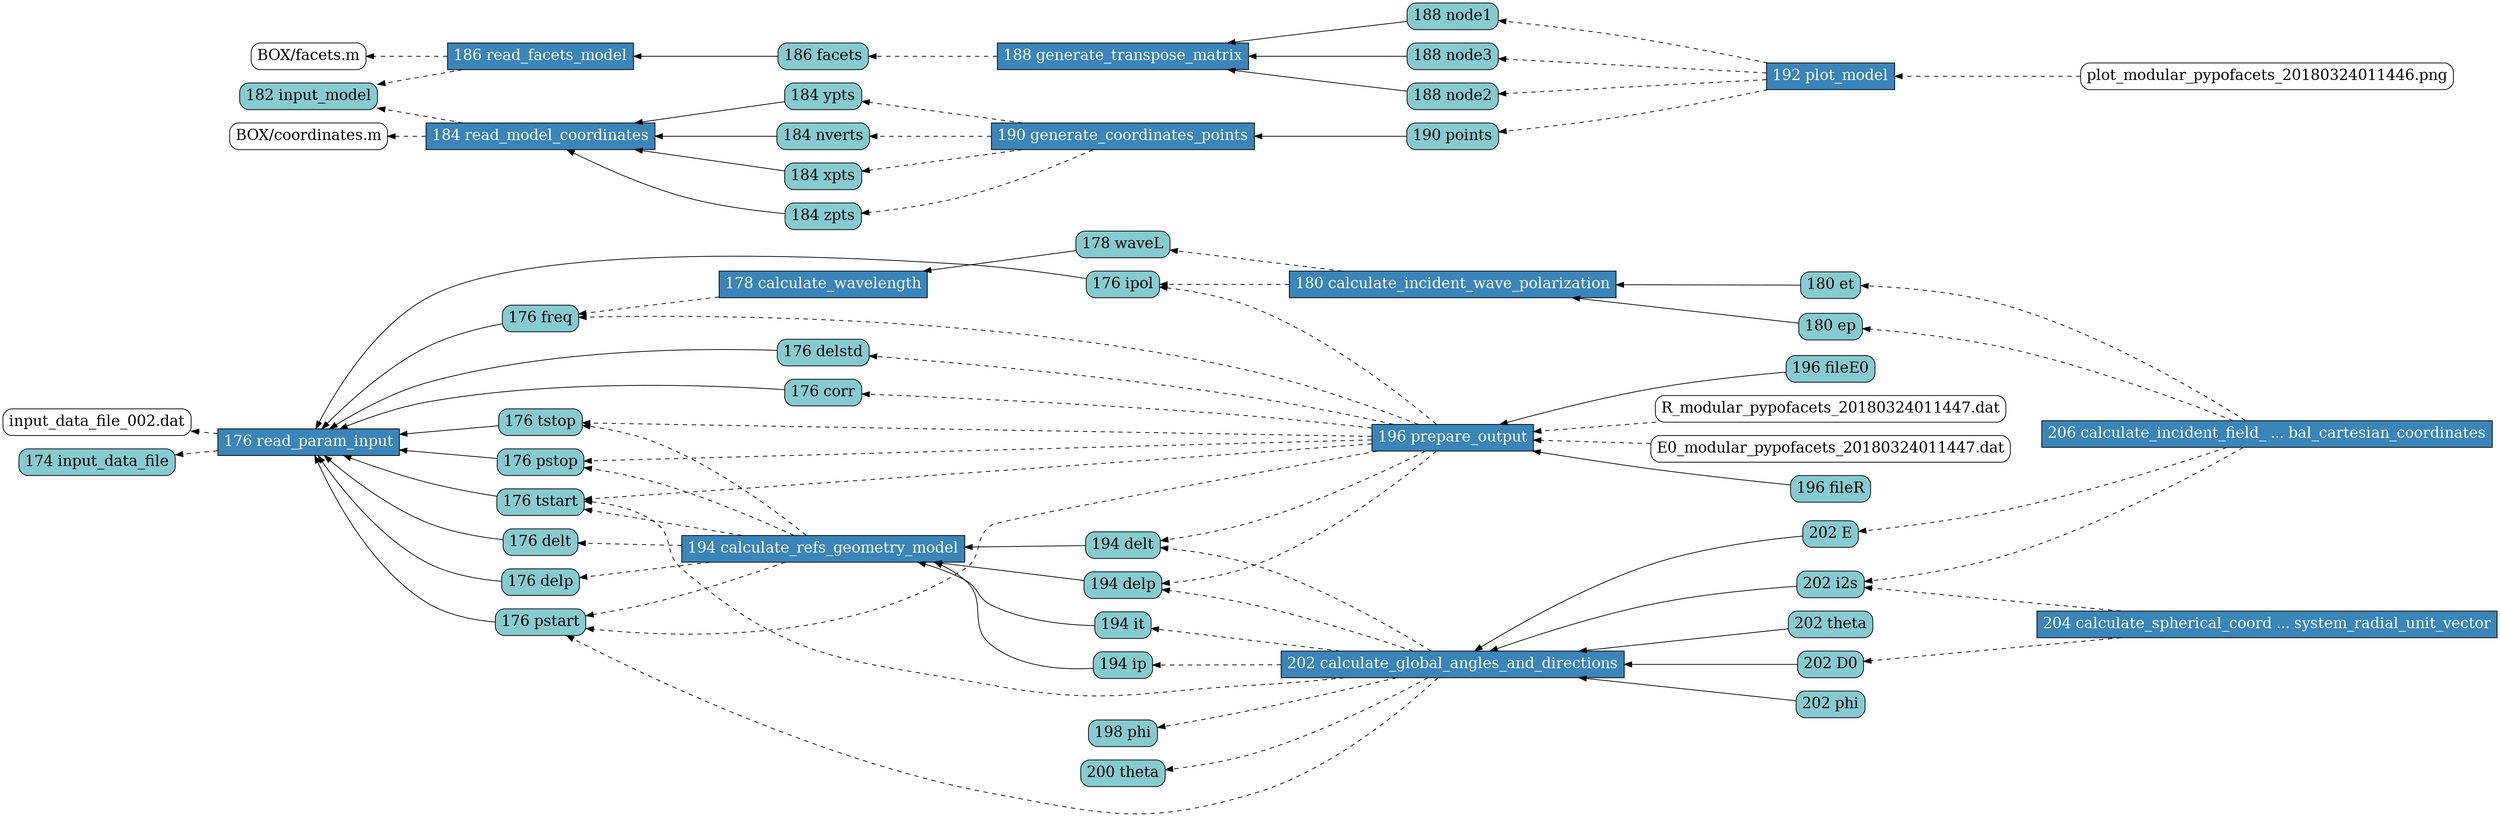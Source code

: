 digraph dependency {
    rankdir=RL;
    node[fontsize=20]
    a_1 [label="input_data_file_002.dat" fillcolor="white" fontcolor="black" shape="box" style="rounded,filled"];
    v_1_36 [label="176 read_param_input" fillcolor="#3A85B9" fontcolor="white" shape="box" style="filled"];
    v_1_33 [label="174 input_data_file" fillcolor="#85CBD0" fontcolor="black" shape="box" style="rounded,filled"];
    v_1_37 [label="176 delstd" fillcolor="#85CBD0" fontcolor="black" shape="box" style="rounded,filled"];
    v_1_38 [label="176 ipol" fillcolor="#85CBD0" fontcolor="black" shape="box" style="rounded,filled"];
    v_1_39 [label="176 tstart" fillcolor="#85CBD0" fontcolor="black" shape="box" style="rounded,filled"];
    v_1_40 [label="176 pstart" fillcolor="#85CBD0" fontcolor="black" shape="box" style="rounded,filled"];
    v_1_41 [label="176 delp" fillcolor="#85CBD0" fontcolor="black" shape="box" style="rounded,filled"];
    v_1_42 [label="176 delt" fillcolor="#85CBD0" fontcolor="black" shape="box" style="rounded,filled"];
    v_1_43 [label="176 corr" fillcolor="#85CBD0" fontcolor="black" shape="box" style="rounded,filled"];
    v_1_44 [label="176 tstop" fillcolor="#85CBD0" fontcolor="black" shape="box" style="rounded,filled"];
    v_1_45 [label="176 freq" fillcolor="#85CBD0" fontcolor="black" shape="box" style="rounded,filled"];
    v_1_46 [label="176 pstop" fillcolor="#85CBD0" fontcolor="black" shape="box" style="rounded,filled"];
    v_1_49 [label="178 calculate_wavelength" fillcolor="#3A85B9" fontcolor="white" shape="box" style="filled"];
    v_1_50 [label="178 waveL" fillcolor="#85CBD0" fontcolor="black" shape="box" style="rounded,filled"];
    v_1_53 [label="180 calculate_incident_wave_polarization" fillcolor="#3A85B9" fontcolor="white" shape="box" style="filled"];
    v_1_54 [label="180 et" fillcolor="#85CBD0" fontcolor="black" shape="box" style="rounded,filled"];
    v_1_55 [label="180 ep" fillcolor="#85CBD0" fontcolor="black" shape="box" style="rounded,filled"];
    a_2 [label="BOX/coordinates.m" fillcolor="white" fontcolor="black" shape="box" style="rounded,filled"];
    v_1_59 [label="184 read_model_coordinates" fillcolor="#3A85B9" fontcolor="white" shape="box" style="filled"];
    v_1_56 [label="182 input_model" fillcolor="#85CBD0" fontcolor="black" shape="box" style="rounded,filled"];
    v_1_60 [label="184 ypts" fillcolor="#85CBD0" fontcolor="black" shape="box" style="rounded,filled"];
    v_1_61 [label="184 nverts" fillcolor="#85CBD0" fontcolor="black" shape="box" style="rounded,filled"];
    v_1_62 [label="184 xpts" fillcolor="#85CBD0" fontcolor="black" shape="box" style="rounded,filled"];
    v_1_63 [label="184 zpts" fillcolor="#85CBD0" fontcolor="black" shape="box" style="rounded,filled"];
    a_3 [label="BOX/facets.m" fillcolor="white" fontcolor="black" shape="box" style="rounded,filled"];
    v_1_66 [label="186 read_facets_model" fillcolor="#3A85B9" fontcolor="white" shape="box" style="filled"];
    v_1_67 [label="186 facets" fillcolor="#85CBD0" fontcolor="black" shape="box" style="rounded,filled"];
    v_1_71 [label="188 generate_transpose_matrix" fillcolor="#3A85B9" fontcolor="white" shape="box" style="filled"];
    v_1_72 [label="188 node1" fillcolor="#85CBD0" fontcolor="black" shape="box" style="rounded,filled"];
    v_1_73 [label="188 node3" fillcolor="#85CBD0" fontcolor="black" shape="box" style="rounded,filled"];
    v_1_74 [label="188 node2" fillcolor="#85CBD0" fontcolor="black" shape="box" style="rounded,filled"];
    v_1_80 [label="190 generate_coordinates_points" fillcolor="#3A85B9" fontcolor="white" shape="box" style="filled"];
    v_1_81 [label="190 points" fillcolor="#85CBD0" fontcolor="black" shape="box" style="rounded,filled"];
    a_6 [label="plot_modular_pypofacets_20180324011446.png" fillcolor="white" fontcolor="black" shape="box" style="rounded,filled"];
    v_1_87 [label="192 plot_model" fillcolor="#3A85B9" fontcolor="white" shape="box" style="filled"];
    v_1_90 [label="194 calculate_refs_geometry_model" fillcolor="#3A85B9" fontcolor="white" shape="box" style="filled"];
    v_1_91 [label="194 ip" fillcolor="#85CBD0" fontcolor="black" shape="box" style="rounded,filled"];
    v_1_92 [label="194 it" fillcolor="#85CBD0" fontcolor="black" shape="box" style="rounded,filled"];
    v_1_93 [label="194 delt" fillcolor="#85CBD0" fontcolor="black" shape="box" style="rounded,filled"];
    v_1_94 [label="194 delp" fillcolor="#85CBD0" fontcolor="black" shape="box" style="rounded,filled"];
    a_7 [label="R_modular_pypofacets_20180324011447.dat" fillcolor="white" fontcolor="black" shape="box" style="rounded,filled"];
    a_8 [label="E0_modular_pypofacets_20180324011447.dat" fillcolor="white" fontcolor="black" shape="box" style="rounded,filled"];
    v_1_97 [label="196 prepare_output" fillcolor="#3A85B9" fontcolor="white" shape="box" style="filled"];
    v_1_98 [label="196 fileR" fillcolor="#85CBD0" fontcolor="black" shape="box" style="rounded,filled"];
    v_1_99 [label="196 fileE0" fillcolor="#85CBD0" fontcolor="black" shape="box" style="rounded,filled"];
    v_1_106 [label="202 calculate_global_angles_and_directions" fillcolor="#3A85B9" fontcolor="white" shape="box" style="filled"];
    v_1_100 [label="198 phi" fillcolor="#85CBD0" fontcolor="black" shape="box" style="rounded,filled"];
    v_1_101 [label="200 theta" fillcolor="#85CBD0" fontcolor="black" shape="box" style="rounded,filled"];
    v_1_107 [label="202 phi" fillcolor="#85CBD0" fontcolor="black" shape="box" style="rounded,filled"];
    v_1_108 [label="202 E" fillcolor="#85CBD0" fontcolor="black" shape="box" style="rounded,filled"];
    v_1_109 [label="202 i2s" fillcolor="#85CBD0" fontcolor="black" shape="box" style="rounded,filled"];
    v_1_110 [label="202 theta" fillcolor="#85CBD0" fontcolor="black" shape="box" style="rounded,filled"];
    v_1_111 [label="202 D0" fillcolor="#85CBD0" fontcolor="black" shape="box" style="rounded,filled"];
    v_1_116 [label="204 calculate_spherical_coord ... system_radial_unit_vector" fillcolor="#3A85B9" fontcolor="white" shape="box" style="filled"];
    v_1_121 [label="206 calculate_incident_field_ ... bal_cartesian_coordinates" fillcolor="#3A85B9" fontcolor="white" shape="box" style="filled"];
    v_1_72 -> v_1_71 [style=""];
    v_1_97 -> v_1_46 [style="dashed"];
    v_1_81 -> v_1_80 [style=""];
    v_1_107 -> v_1_106 [style=""];
    a_6 -> v_1_87 [style="dashed"];
    v_1_80 -> v_1_60 [style="dashed"];
    v_1_53 -> v_1_50 [style="dashed"];
    v_1_121 -> v_1_55 [style="dashed"];
    v_1_116 -> v_1_111 [style="dashed"];
    v_1_63 -> v_1_59 [style=""];
    v_1_45 -> v_1_36 [style=""];
    a_8 -> v_1_97 [style="dashed"];
    a_7 -> v_1_97 [style="dashed"];
    v_1_87 -> v_1_72 [style="dashed"];
    v_1_38 -> v_1_36 [style=""];
    v_1_87 -> v_1_74 [style="dashed"];
    v_1_97 -> v_1_40 [style="dashed"];
    v_1_106 -> v_1_40 [style="dashed"];
    v_1_44 -> v_1_36 [style=""];
    v_1_90 -> v_1_39 [style="dashed"];
    v_1_62 -> v_1_59 [style=""];
    v_1_106 -> v_1_91 [style="dashed"];
    v_1_37 -> v_1_36 [style=""];
    v_1_80 -> v_1_61 [style="dashed"];
    v_1_97 -> v_1_44 [style="dashed"];
    v_1_50 -> v_1_49 [style=""];
    v_1_97 -> v_1_45 [style="dashed"];
    v_1_36 -> v_1_33 [style="dashed"];
    v_1_49 -> v_1_45 [style="dashed"];
    v_1_106 -> v_1_92 [style="dashed"];
    v_1_87 -> v_1_73 [style="dashed"];
    v_1_41 -> v_1_36 [style=""];
    v_1_116 -> v_1_109 [style="dashed"];
    v_1_80 -> v_1_63 [style="dashed"];
    v_1_121 -> v_1_54 [style="dashed"];
    v_1_106 -> v_1_93 [style="dashed"];
    v_1_59 -> a_2 [style="dashed"];
    v_1_97 -> v_1_37 [style="dashed"];
    v_1_90 -> v_1_46 [style="dashed"];
    v_1_90 -> v_1_44 [style="dashed"];
    v_1_46 -> v_1_36 [style=""];
    v_1_108 -> v_1_106 [style=""];
    v_1_60 -> v_1_59 [style=""];
    v_1_53 -> v_1_38 [style="dashed"];
    v_1_91 -> v_1_90 [style=""];
    v_1_66 -> v_1_56 [style="dashed"];
    v_1_99 -> v_1_97 [style=""];
    v_1_90 -> v_1_42 [style="dashed"];
    v_1_43 -> v_1_36 [style=""];
    v_1_90 -> v_1_40 [style="dashed"];
    v_1_121 -> v_1_108 [style="dashed"];
    v_1_97 -> v_1_39 [style="dashed"];
    v_1_74 -> v_1_71 [style=""];
    v_1_111 -> v_1_106 [style=""];
    v_1_67 -> v_1_66 [style=""];
    v_1_92 -> v_1_90 [style=""];
    v_1_109 -> v_1_106 [style=""];
    v_1_87 -> v_1_81 [style="dashed"];
    v_1_61 -> v_1_59 [style=""];
    v_1_106 -> v_1_94 [style="dashed"];
    v_1_59 -> v_1_56 [style="dashed"];
    v_1_71 -> v_1_67 [style="dashed"];
    v_1_55 -> v_1_53 [style=""];
    v_1_40 -> v_1_36 [style=""];
    v_1_106 -> v_1_39 [style="dashed"];
    v_1_42 -> v_1_36 [style=""];
    v_1_39 -> v_1_36 [style=""];
    v_1_90 -> v_1_41 [style="dashed"];
    v_1_94 -> v_1_90 [style=""];
    v_1_97 -> v_1_94 [style="dashed"];
    v_1_97 -> v_1_43 [style="dashed"];
    v_1_97 -> v_1_38 [style="dashed"];
    v_1_73 -> v_1_71 [style=""];
    v_1_110 -> v_1_106 [style=""];
    v_1_36 -> a_1 [style="dashed"];
    v_1_80 -> v_1_62 [style="dashed"];
    v_1_98 -> v_1_97 [style=""];
    v_1_106 -> v_1_100 [style="dashed"];
    v_1_93 -> v_1_90 [style=""];
    v_1_54 -> v_1_53 [style=""];
    v_1_121 -> v_1_109 [style="dashed"];
    v_1_97 -> v_1_93 [style="dashed"];
    v_1_66 -> a_3 [style="dashed"];
    v_1_106 -> v_1_101 [style="dashed"];
}
